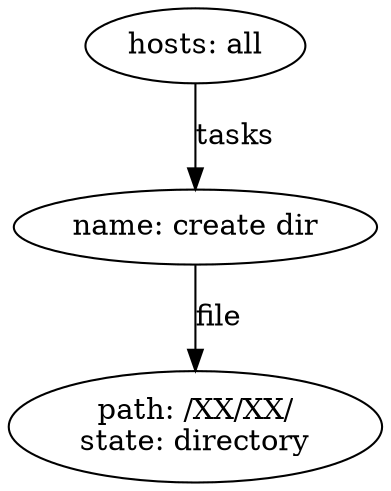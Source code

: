 digraph graphname {
2241 [label="path: /XX/XX/\nstate: directory\n"];
2240 [label="name: create dir\n"];
2240 -> 2241 [label="file"];
2239 [label="hosts: all\n"];
2239 -> 2240 [label="tasks"];
}
